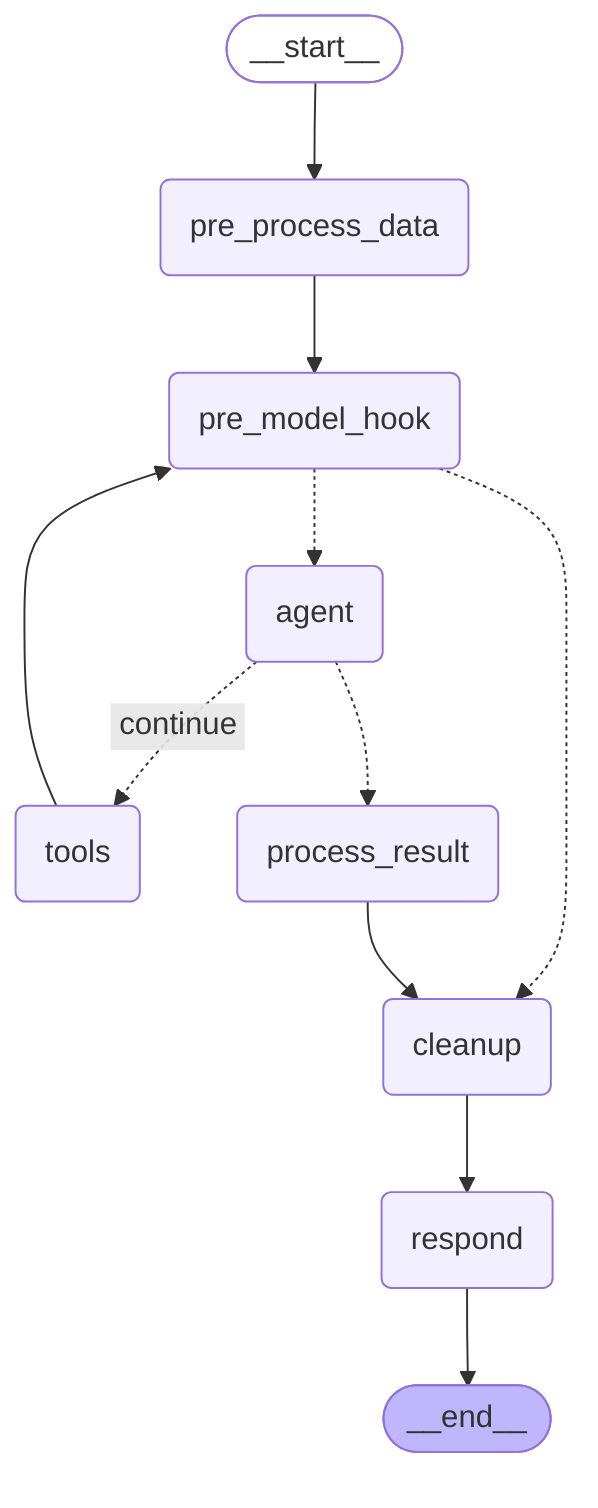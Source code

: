 ---
config:
  flowchart:
    curve: basis
---
graph TD;
	__start__([<p>__start__</p>]):::first
	pre_process_data(pre_process_data)
	pre_model_hook(pre_model_hook)
	agent(agent)
	tools(tools)
	process_result(process_result)
	cleanup(cleanup)
	respond(respond)
	__end__([<p>__end__</p>]):::last
	__start__ --> pre_process_data;
	agent -.-> process_result;
	agent -. &nbsp;continue&nbsp; .-> tools;
	cleanup --> respond;
	pre_model_hook -.-> agent;
	pre_model_hook -.-> cleanup;
	pre_process_data --> pre_model_hook;
	process_result --> cleanup;
	tools --> pre_model_hook;
	respond --> __end__;
	classDef default fill:#f2f0ff,line-height:1.2
	classDef first fill-opacity:0
	classDef last fill:#bfb6fc